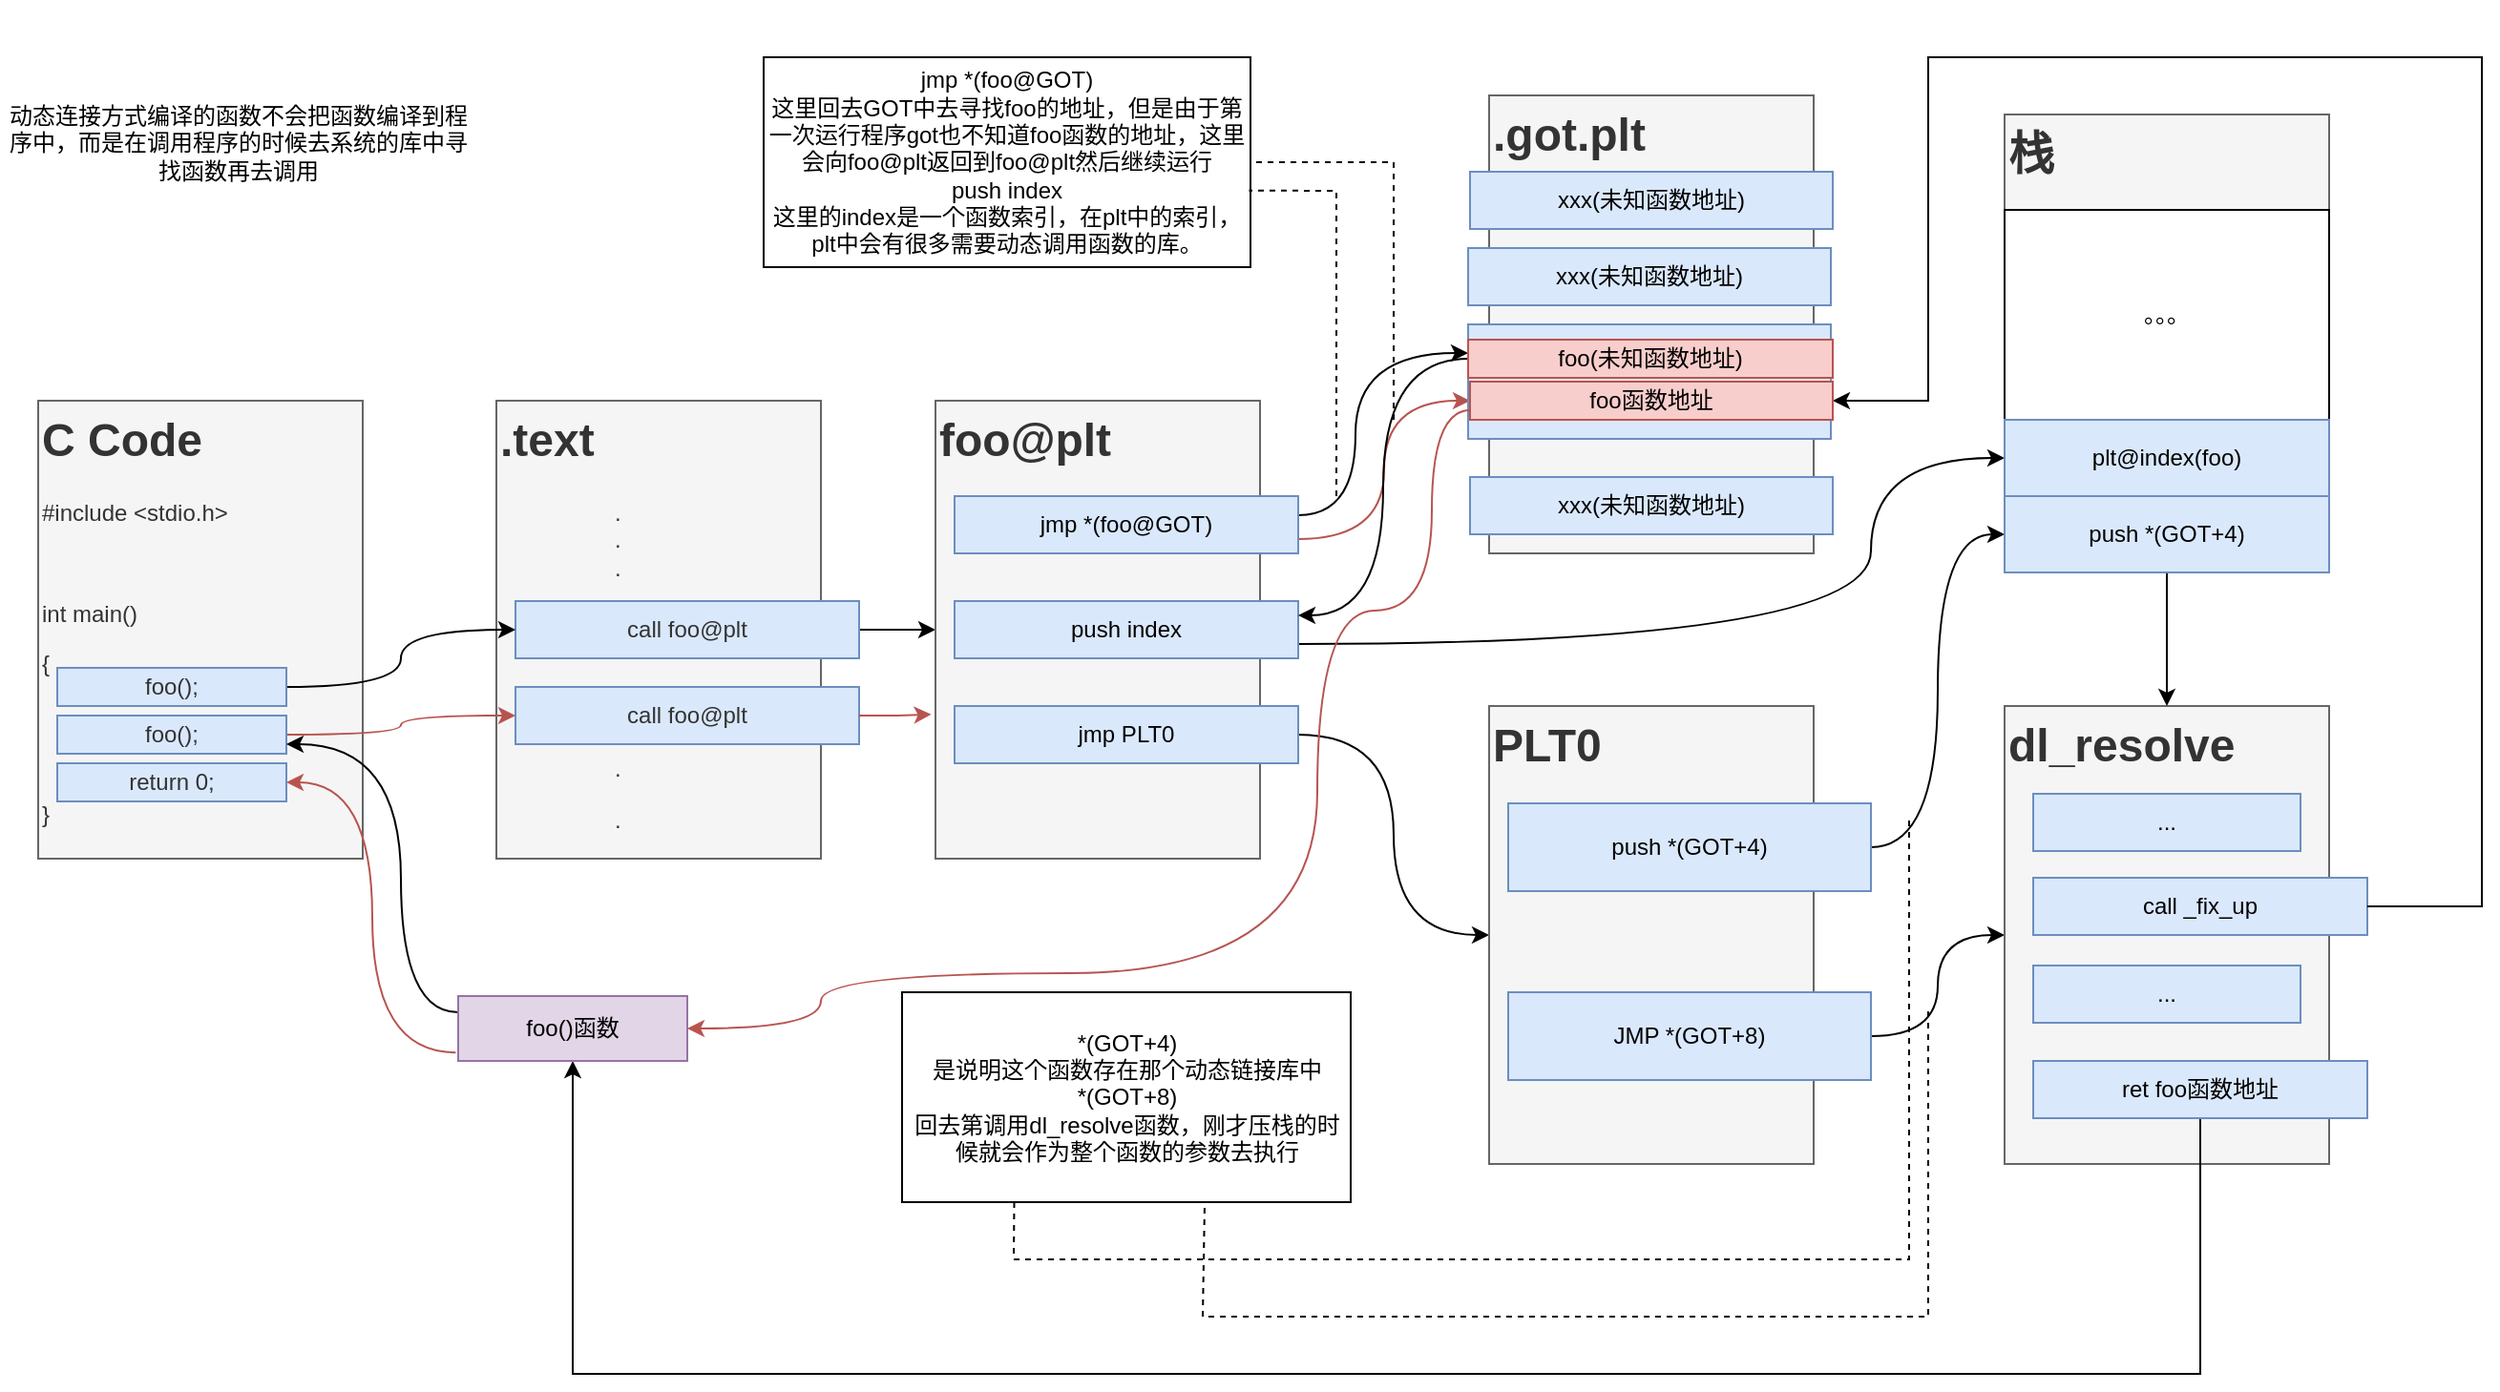 <mxfile version="24.4.14" type="github">
  <diagram name="第 1 页" id="LuNgCgWri-KAHv8O1pj3">
    <mxGraphModel dx="1674" dy="2066" grid="1" gridSize="10" guides="1" tooltips="1" connect="1" arrows="1" fold="1" page="1" pageScale="1" pageWidth="1169" pageHeight="827" math="0" shadow="0">
      <root>
        <mxCell id="0" />
        <mxCell id="1" parent="0" />
        <mxCell id="p3Bx9ZSzsentPg8xmIyn-3" value="&lt;h1 style=&quot;margin-top: 0px;&quot;&gt;C Code&lt;/h1&gt;&lt;p&gt;#include &amp;lt;stdio.h&amp;gt;&lt;/p&gt;&lt;p&gt;&lt;br&gt;&lt;/p&gt;&lt;p&gt;int main()&lt;/p&gt;&lt;p&gt;{&lt;/p&gt;&lt;p&gt;&lt;span style=&quot;background-color: initial;&quot;&gt;&lt;br&gt;&lt;/span&gt;&lt;/p&gt;&lt;p&gt;&lt;span style=&quot;background-color: initial;&quot;&gt;&lt;br&gt;&lt;/span&gt;&lt;/p&gt;&lt;p&gt;&lt;span style=&quot;background-color: initial;&quot;&gt;}&lt;/span&gt;&lt;br&gt;&lt;/p&gt;" style="text;html=1;whiteSpace=wrap;overflow=hidden;rounded=0;fillColor=#f5f5f5;fontColor=#333333;strokeColor=#666666;" vertex="1" parent="1">
          <mxGeometry x="230" y="180" width="170" height="240" as="geometry" />
        </mxCell>
        <mxCell id="p3Bx9ZSzsentPg8xmIyn-4" value="动态连接方式编译的函数不会把函数编译到程序中，而是在调用程序的时候去系统的库中寻找函数再去调用" style="text;html=1;align=center;verticalAlign=middle;whiteSpace=wrap;rounded=0;" vertex="1" parent="1">
          <mxGeometry x="210" y="-30" width="250" height="150" as="geometry" />
        </mxCell>
        <mxCell id="p3Bx9ZSzsentPg8xmIyn-7" value="&lt;h1 style=&quot;margin-top: 0px;&quot;&gt;.text&lt;/h1&gt;&lt;div&gt;&amp;nbsp; &amp;nbsp; &amp;nbsp;&amp;nbsp;&lt;span style=&quot;background-color: initial;&quot;&gt;&amp;nbsp; &amp;nbsp; &amp;nbsp;&lt;/span&gt;&lt;span style=&quot;background-color: initial;&quot;&gt;&amp;nbsp;&lt;/span&gt;&lt;span style=&quot;background-color: initial;&quot;&gt;&amp;nbsp; &amp;nbsp; &amp;nbsp;&lt;/span&gt;&lt;span style=&quot;background-color: initial;&quot;&gt;&amp;nbsp;&lt;/span&gt;&lt;span style=&quot;background-color: initial;&quot;&gt;.&lt;/span&gt;&lt;/div&gt;&lt;div&gt;&amp;nbsp; &amp;nbsp; &amp;nbsp;&amp;nbsp;&lt;span style=&quot;background-color: initial;&quot;&gt;&amp;nbsp; &amp;nbsp; &amp;nbsp;&lt;/span&gt;&lt;span style=&quot;background-color: initial;&quot;&gt;&amp;nbsp; &amp;nbsp; &amp;nbsp;&lt;/span&gt;&lt;span style=&quot;background-color: initial;&quot;&gt;&amp;nbsp;&lt;/span&gt;&lt;span style=&quot;background-color: initial;&quot;&gt;&amp;nbsp;&lt;/span&gt;&lt;span style=&quot;background-color: initial;&quot;&gt;.&lt;/span&gt;&lt;/div&gt;&lt;div&gt;&lt;span style=&quot;background-color: initial;&quot;&gt;&amp;nbsp; &amp;nbsp; &amp;nbsp;&lt;/span&gt;&lt;span style=&quot;background-color: initial;&quot;&gt;&amp;nbsp;&lt;/span&gt;&lt;span style=&quot;background-color: initial;&quot;&gt;&amp;nbsp; &amp;nbsp; &amp;nbsp;&lt;/span&gt;&lt;span style=&quot;background-color: initial;&quot;&gt;&amp;nbsp;&lt;/span&gt;&lt;span style=&quot;background-color: initial;&quot;&gt;&amp;nbsp; &amp;nbsp; &amp;nbsp;&lt;/span&gt;&lt;span style=&quot;background-color: initial;&quot;&gt;&amp;nbsp;&lt;/span&gt;&lt;span style=&quot;background-color: initial;&quot;&gt;.&lt;/span&gt;&lt;/div&gt;&lt;p&gt;&lt;span style=&quot;background-color: initial;&quot;&gt;&amp;nbsp; &amp;nbsp; &amp;nbsp;&lt;/span&gt;&lt;span style=&quot;background-color: initial;&quot;&gt;&amp;nbsp;&lt;/span&gt;&lt;span style=&quot;background-color: initial;&quot;&gt;&amp;nbsp; &amp;nbsp; &amp;nbsp;&lt;/span&gt;&lt;span style=&quot;background-color: initial;&quot;&gt;&amp;nbsp;&lt;/span&gt;&lt;span style=&quot;background-color: initial;&quot;&gt;&amp;nbsp; &amp;nbsp; &amp;nbsp;&lt;/span&gt;&lt;span style=&quot;background-color: initial;&quot;&gt;&amp;nbsp;&lt;/span&gt;&lt;span style=&quot;background-color: initial;&quot;&gt;.&lt;/span&gt;&lt;br&gt;&lt;/p&gt;&lt;p&gt;&lt;span style=&quot;background-color: initial;&quot;&gt;&amp;nbsp; &amp;nbsp; &amp;nbsp;&lt;/span&gt;&lt;span style=&quot;background-color: initial;&quot;&gt;&amp;nbsp; &amp;nbsp; &amp;nbsp;&lt;/span&gt;&lt;span style=&quot;background-color: initial;&quot;&gt;&amp;nbsp;&lt;/span&gt;&lt;span style=&quot;background-color: initial;&quot;&gt;&amp;nbsp;&lt;/span&gt;&lt;span style=&quot;background-color: initial;&quot;&gt;&amp;nbsp; &amp;nbsp; &amp;nbsp;&lt;/span&gt;&lt;/p&gt;&lt;p&gt;&lt;span style=&quot;background-color: initial;&quot;&gt;&lt;br&gt;&lt;/span&gt;&lt;/p&gt;&lt;p&gt;&lt;span style=&quot;background-color: initial;&quot;&gt;&amp;nbsp; &amp;nbsp;&lt;span style=&quot;white-space: pre;&quot;&gt;&#x9;&lt;/span&gt;&lt;span style=&quot;white-space: pre;&quot;&gt;&#x9;&lt;/span&gt;&amp;nbsp;&amp;nbsp;&lt;/span&gt;&lt;span style=&quot;background-color: initial;&quot;&gt;.&lt;/span&gt;&lt;/p&gt;&lt;p&gt;&lt;span style=&quot;background-color: initial;&quot;&gt;&amp;nbsp; &amp;nbsp; &amp;nbsp;&lt;/span&gt;&lt;span style=&quot;background-color: initial;&quot;&gt;&amp;nbsp;&lt;/span&gt;&lt;span style=&quot;background-color: initial;&quot;&gt;&amp;nbsp; &amp;nbsp; &amp;nbsp;&lt;/span&gt;&lt;span style=&quot;background-color: initial;&quot;&gt;&amp;nbsp;&lt;/span&gt;&lt;span style=&quot;background-color: initial;&quot;&gt;&amp;nbsp; &amp;nbsp; &amp;nbsp;&lt;/span&gt;&lt;span style=&quot;background-color: initial;&quot;&gt;&amp;nbsp;&lt;/span&gt;&lt;span style=&quot;background-color: initial;&quot;&gt;.&lt;/span&gt;&lt;/p&gt;" style="text;html=1;whiteSpace=wrap;overflow=hidden;rounded=0;fillColor=#f5f5f5;fontColor=#333333;strokeColor=#666666;" vertex="1" parent="1">
          <mxGeometry x="470" y="180" width="170" height="240" as="geometry" />
        </mxCell>
        <mxCell id="p3Bx9ZSzsentPg8xmIyn-21" style="edgeStyle=orthogonalEdgeStyle;rounded=0;orthogonalLoop=1;jettySize=auto;html=1;entryX=0;entryY=0.5;entryDx=0;entryDy=0;" edge="1" parent="1" source="p3Bx9ZSzsentPg8xmIyn-9" target="p3Bx9ZSzsentPg8xmIyn-15">
          <mxGeometry relative="1" as="geometry" />
        </mxCell>
        <mxCell id="p3Bx9ZSzsentPg8xmIyn-9" value="&lt;p style=&quot;color: rgb(51, 51, 51); text-align: left;&quot;&gt;&lt;span style=&quot;background-color: initial;&quot;&gt;call foo@plt&lt;/span&gt;&lt;/p&gt;" style="rounded=0;whiteSpace=wrap;html=1;fillColor=#dae8fc;strokeColor=#6c8ebf;" vertex="1" parent="1">
          <mxGeometry x="480" y="285" width="180" height="30" as="geometry" />
        </mxCell>
        <mxCell id="p3Bx9ZSzsentPg8xmIyn-15" value="&lt;h1 style=&quot;margin-top: 0px;&quot;&gt;foo@plt&amp;nbsp; &amp;nbsp; &amp;nbsp;&amp;nbsp;&lt;span style=&quot;background-color: initial; font-size: 12px; font-weight: normal;&quot;&gt;&amp;nbsp; &amp;nbsp; &amp;nbsp;&lt;/span&gt;&lt;span style=&quot;background-color: initial; font-size: 12px; font-weight: normal;&quot;&gt;&amp;nbsp;&lt;/span&gt;&lt;span style=&quot;background-color: initial; font-size: 12px; font-weight: normal;&quot;&gt;&amp;nbsp; &amp;nbsp;&lt;/span&gt;&lt;/h1&gt;&lt;div&gt;&lt;br&gt;&lt;/div&gt;" style="text;html=1;whiteSpace=wrap;overflow=hidden;rounded=0;fillColor=#f5f5f5;fontColor=#333333;strokeColor=#666666;" vertex="1" parent="1">
          <mxGeometry x="700" y="180" width="170" height="240" as="geometry" />
        </mxCell>
        <mxCell id="p3Bx9ZSzsentPg8xmIyn-44" style="edgeStyle=orthogonalEdgeStyle;rounded=0;orthogonalLoop=1;jettySize=auto;html=1;entryX=0;entryY=0.25;entryDx=0;entryDy=0;curved=1;" edge="1" parent="1" source="p3Bx9ZSzsentPg8xmIyn-23" target="p3Bx9ZSzsentPg8xmIyn-31">
          <mxGeometry relative="1" as="geometry">
            <Array as="points">
              <mxPoint x="920" y="240" />
              <mxPoint x="920" y="155" />
            </Array>
          </mxGeometry>
        </mxCell>
        <mxCell id="p3Bx9ZSzsentPg8xmIyn-105" style="edgeStyle=orthogonalEdgeStyle;rounded=0;orthogonalLoop=1;jettySize=auto;html=1;exitX=1;exitY=0.75;exitDx=0;exitDy=0;entryX=0;entryY=0.5;entryDx=0;entryDy=0;curved=1;fillColor=#f8cecc;strokeColor=#b85450;" edge="1" parent="1" source="p3Bx9ZSzsentPg8xmIyn-23" target="p3Bx9ZSzsentPg8xmIyn-93">
          <mxGeometry relative="1" as="geometry" />
        </mxCell>
        <mxCell id="p3Bx9ZSzsentPg8xmIyn-23" value="jmp *(foo@GOT)" style="rounded=0;whiteSpace=wrap;html=1;fillColor=#dae8fc;strokeColor=#6c8ebf;" vertex="1" parent="1">
          <mxGeometry x="710" y="230" width="180" height="30" as="geometry" />
        </mxCell>
        <mxCell id="p3Bx9ZSzsentPg8xmIyn-81" style="edgeStyle=orthogonalEdgeStyle;rounded=0;orthogonalLoop=1;jettySize=auto;html=1;exitX=1;exitY=0.75;exitDx=0;exitDy=0;entryX=0;entryY=0.5;entryDx=0;entryDy=0;curved=1;" edge="1" parent="1" source="p3Bx9ZSzsentPg8xmIyn-24" target="p3Bx9ZSzsentPg8xmIyn-76">
          <mxGeometry relative="1" as="geometry">
            <Array as="points">
              <mxPoint x="1190" y="307" />
              <mxPoint x="1190" y="210" />
            </Array>
          </mxGeometry>
        </mxCell>
        <mxCell id="p3Bx9ZSzsentPg8xmIyn-24" value="push index" style="rounded=0;whiteSpace=wrap;html=1;fillColor=#dae8fc;strokeColor=#6c8ebf;" vertex="1" parent="1">
          <mxGeometry x="710" y="285" width="180" height="30" as="geometry" />
        </mxCell>
        <mxCell id="p3Bx9ZSzsentPg8xmIyn-59" style="edgeStyle=orthogonalEdgeStyle;rounded=0;orthogonalLoop=1;jettySize=auto;html=1;entryX=0;entryY=0.5;entryDx=0;entryDy=0;curved=1;" edge="1" parent="1" source="p3Bx9ZSzsentPg8xmIyn-25" target="p3Bx9ZSzsentPg8xmIyn-27">
          <mxGeometry relative="1" as="geometry" />
        </mxCell>
        <mxCell id="p3Bx9ZSzsentPg8xmIyn-25" value="jmp PLT0" style="rounded=0;whiteSpace=wrap;html=1;fillColor=#dae8fc;strokeColor=#6c8ebf;" vertex="1" parent="1">
          <mxGeometry x="710" y="340" width="180" height="30" as="geometry" />
        </mxCell>
        <mxCell id="p3Bx9ZSzsentPg8xmIyn-26" value="&lt;h1 style=&quot;margin-top: 0px;&quot;&gt;.got.plt&lt;/h1&gt;&lt;div&gt;&lt;br&gt;&lt;/div&gt;" style="text;html=1;whiteSpace=wrap;overflow=hidden;rounded=0;fillColor=#f5f5f5;fontColor=#333333;strokeColor=#666666;" vertex="1" parent="1">
          <mxGeometry x="990" y="20" width="170" height="240" as="geometry" />
        </mxCell>
        <mxCell id="p3Bx9ZSzsentPg8xmIyn-27" value="&lt;h1 style=&quot;margin-top: 0px;&quot;&gt;PLT0&lt;/h1&gt;&lt;div&gt;&lt;br&gt;&lt;/div&gt;" style="text;html=1;whiteSpace=wrap;overflow=hidden;rounded=0;fillColor=#f5f5f5;fontColor=#333333;strokeColor=#666666;" vertex="1" parent="1">
          <mxGeometry x="990" y="340" width="170" height="240" as="geometry" />
        </mxCell>
        <mxCell id="p3Bx9ZSzsentPg8xmIyn-30" value="xxx(未知函数地址)" style="rounded=0;whiteSpace=wrap;html=1;fillColor=#dae8fc;strokeColor=#6c8ebf;" vertex="1" parent="1">
          <mxGeometry x="980" y="60" width="190" height="30" as="geometry" />
        </mxCell>
        <mxCell id="p3Bx9ZSzsentPg8xmIyn-79" style="edgeStyle=orthogonalEdgeStyle;rounded=0;orthogonalLoop=1;jettySize=auto;html=1;exitX=0;exitY=0.5;exitDx=0;exitDy=0;entryX=1;entryY=0.25;entryDx=0;entryDy=0;curved=1;" edge="1" parent="1" source="p3Bx9ZSzsentPg8xmIyn-94" target="p3Bx9ZSzsentPg8xmIyn-24">
          <mxGeometry relative="1" as="geometry" />
        </mxCell>
        <mxCell id="p3Bx9ZSzsentPg8xmIyn-31" value="" style="rounded=0;whiteSpace=wrap;html=1;fillColor=#dae8fc;strokeColor=#6c8ebf;" vertex="1" parent="1">
          <mxGeometry x="979" y="140" width="190" height="60" as="geometry" />
        </mxCell>
        <mxCell id="p3Bx9ZSzsentPg8xmIyn-32" value="xxx(未知函数地址)" style="rounded=0;whiteSpace=wrap;html=1;fillColor=#dae8fc;strokeColor=#6c8ebf;" vertex="1" parent="1">
          <mxGeometry x="979" y="100" width="190" height="30" as="geometry" />
        </mxCell>
        <mxCell id="p3Bx9ZSzsentPg8xmIyn-34" value="xxx(未知函数地址)" style="rounded=0;whiteSpace=wrap;html=1;fillColor=#dae8fc;strokeColor=#6c8ebf;" vertex="1" parent="1">
          <mxGeometry x="980" y="220" width="190" height="30" as="geometry" />
        </mxCell>
        <mxCell id="p3Bx9ZSzsentPg8xmIyn-47" value="jmp *(foo@GOT)&lt;div&gt;这里回去GOT中去寻找foo的地址，但是由于第一次运行程序got也不知道foo函数的地址，这里会向foo@plt返回到foo@plt然后继续运行&lt;br&gt;push index&lt;/div&gt;&lt;div&gt;这里的index是一个函数索引，在plt中的索引，plt中会有很多需要动态调用函数的库。&lt;/div&gt;" style="rounded=0;whiteSpace=wrap;html=1;" vertex="1" parent="1">
          <mxGeometry x="610" width="255" height="110" as="geometry" />
        </mxCell>
        <mxCell id="p3Bx9ZSzsentPg8xmIyn-51" value="" style="endArrow=none;dashed=1;html=1;rounded=0;entryX=1;entryY=0.5;entryDx=0;entryDy=0;" edge="1" parent="1" target="p3Bx9ZSzsentPg8xmIyn-47">
          <mxGeometry width="50" height="50" relative="1" as="geometry">
            <mxPoint x="940" y="190" as="sourcePoint" />
            <mxPoint x="960" y="50" as="targetPoint" />
            <Array as="points">
              <mxPoint x="940" y="140" />
              <mxPoint x="940" y="55" />
            </Array>
          </mxGeometry>
        </mxCell>
        <mxCell id="p3Bx9ZSzsentPg8xmIyn-52" value="" style="endArrow=none;dashed=1;html=1;rounded=0;entryX=0.997;entryY=0.635;entryDx=0;entryDy=0;entryPerimeter=0;" edge="1" parent="1" target="p3Bx9ZSzsentPg8xmIyn-47">
          <mxGeometry width="50" height="50" relative="1" as="geometry">
            <mxPoint x="910" y="230" as="sourcePoint" />
            <mxPoint x="860" y="70" as="targetPoint" />
            <Array as="points">
              <mxPoint x="910" y="200" />
              <mxPoint x="910" y="150" />
              <mxPoint x="910" y="70" />
            </Array>
          </mxGeometry>
        </mxCell>
        <mxCell id="p3Bx9ZSzsentPg8xmIyn-82" style="edgeStyle=orthogonalEdgeStyle;rounded=0;orthogonalLoop=1;jettySize=auto;html=1;entryX=0;entryY=0.5;entryDx=0;entryDy=0;curved=1;" edge="1" parent="1" source="p3Bx9ZSzsentPg8xmIyn-56" target="p3Bx9ZSzsentPg8xmIyn-77">
          <mxGeometry relative="1" as="geometry" />
        </mxCell>
        <mxCell id="p3Bx9ZSzsentPg8xmIyn-56" value="push *(GOT+4)" style="rounded=0;whiteSpace=wrap;html=1;fillColor=#dae8fc;strokeColor=#6c8ebf;" vertex="1" parent="1">
          <mxGeometry x="1000" y="391" width="190" height="46" as="geometry" />
        </mxCell>
        <mxCell id="p3Bx9ZSzsentPg8xmIyn-67" style="edgeStyle=orthogonalEdgeStyle;rounded=0;orthogonalLoop=1;jettySize=auto;html=1;curved=1;" edge="1" parent="1" source="p3Bx9ZSzsentPg8xmIyn-57" target="p3Bx9ZSzsentPg8xmIyn-61">
          <mxGeometry relative="1" as="geometry" />
        </mxCell>
        <mxCell id="p3Bx9ZSzsentPg8xmIyn-57" value="JMP *(GOT+8)" style="rounded=0;whiteSpace=wrap;html=1;fillColor=#dae8fc;strokeColor=#6c8ebf;" vertex="1" parent="1">
          <mxGeometry x="1000" y="490" width="190" height="46" as="geometry" />
        </mxCell>
        <mxCell id="p3Bx9ZSzsentPg8xmIyn-61" value="&lt;h1 style=&quot;margin-top: 0px;&quot;&gt;dl_resolve&lt;/h1&gt;&lt;div&gt;&lt;br&gt;&lt;/div&gt;" style="text;html=1;whiteSpace=wrap;overflow=hidden;rounded=0;fillColor=#f5f5f5;fontColor=#333333;strokeColor=#666666;" vertex="1" parent="1">
          <mxGeometry x="1260" y="340" width="170" height="240" as="geometry" />
        </mxCell>
        <mxCell id="p3Bx9ZSzsentPg8xmIyn-62" value="..." style="rounded=0;whiteSpace=wrap;html=1;fillColor=#dae8fc;strokeColor=#6c8ebf;" vertex="1" parent="1">
          <mxGeometry x="1275" y="386" width="140" height="30" as="geometry" />
        </mxCell>
        <mxCell id="p3Bx9ZSzsentPg8xmIyn-63" value="call _fix_up" style="rounded=0;whiteSpace=wrap;html=1;fillColor=#dae8fc;strokeColor=#6c8ebf;" vertex="1" parent="1">
          <mxGeometry x="1275" y="430" width="175" height="30" as="geometry" />
        </mxCell>
        <mxCell id="p3Bx9ZSzsentPg8xmIyn-92" style="edgeStyle=orthogonalEdgeStyle;rounded=0;orthogonalLoop=1;jettySize=auto;html=1;entryX=1;entryY=0.5;entryDx=0;entryDy=0;exitX=1;exitY=0.5;exitDx=0;exitDy=0;" edge="1" parent="1" source="p3Bx9ZSzsentPg8xmIyn-63" target="p3Bx9ZSzsentPg8xmIyn-93">
          <mxGeometry relative="1" as="geometry">
            <mxPoint x="1169" y="200" as="targetPoint" />
            <Array as="points">
              <mxPoint x="1510" y="445" />
              <mxPoint x="1510" />
              <mxPoint x="1220" />
              <mxPoint x="1220" y="180" />
            </Array>
          </mxGeometry>
        </mxCell>
        <mxCell id="p3Bx9ZSzsentPg8xmIyn-112" style="edgeStyle=orthogonalEdgeStyle;rounded=0;orthogonalLoop=1;jettySize=auto;html=1;entryX=0.5;entryY=1;entryDx=0;entryDy=0;" edge="1" parent="1" source="p3Bx9ZSzsentPg8xmIyn-64" target="p3Bx9ZSzsentPg8xmIyn-106">
          <mxGeometry relative="1" as="geometry">
            <Array as="points">
              <mxPoint x="1363" y="690" />
              <mxPoint x="510" y="690" />
            </Array>
          </mxGeometry>
        </mxCell>
        <mxCell id="p3Bx9ZSzsentPg8xmIyn-64" value="ret foo函数地址" style="rounded=0;whiteSpace=wrap;html=1;fillColor=#dae8fc;strokeColor=#6c8ebf;" vertex="1" parent="1">
          <mxGeometry x="1275" y="526" width="175" height="30" as="geometry" />
        </mxCell>
        <mxCell id="p3Bx9ZSzsentPg8xmIyn-65" value="..." style="rounded=0;whiteSpace=wrap;html=1;fillColor=#dae8fc;strokeColor=#6c8ebf;" vertex="1" parent="1">
          <mxGeometry x="1275" y="476" width="140" height="30" as="geometry" />
        </mxCell>
        <mxCell id="p3Bx9ZSzsentPg8xmIyn-70" value="&lt;h1 style=&quot;margin-top: 0px;&quot;&gt;栈&lt;/h1&gt;" style="text;html=1;whiteSpace=wrap;overflow=hidden;rounded=0;fillColor=#f5f5f5;fontColor=#333333;strokeColor=#666666;" vertex="1" parent="1">
          <mxGeometry x="1260" y="30" width="170" height="240" as="geometry" />
        </mxCell>
        <mxCell id="p3Bx9ZSzsentPg8xmIyn-75" value="。。。" style="rounded=0;whiteSpace=wrap;html=1;" vertex="1" parent="1">
          <mxGeometry x="1260" y="80" width="170" height="110" as="geometry" />
        </mxCell>
        <mxCell id="p3Bx9ZSzsentPg8xmIyn-76" value="plt@index(foo)" style="rounded=0;whiteSpace=wrap;html=1;fillColor=#dae8fc;strokeColor=#6c8ebf;" vertex="1" parent="1">
          <mxGeometry x="1260" y="190" width="170" height="40" as="geometry" />
        </mxCell>
        <mxCell id="p3Bx9ZSzsentPg8xmIyn-91" style="edgeStyle=orthogonalEdgeStyle;rounded=0;orthogonalLoop=1;jettySize=auto;html=1;" edge="1" parent="1" source="p3Bx9ZSzsentPg8xmIyn-77" target="p3Bx9ZSzsentPg8xmIyn-61">
          <mxGeometry relative="1" as="geometry" />
        </mxCell>
        <mxCell id="p3Bx9ZSzsentPg8xmIyn-77" value="push *(GOT+4)" style="rounded=0;whiteSpace=wrap;html=1;fillColor=#dae8fc;strokeColor=#6c8ebf;" vertex="1" parent="1">
          <mxGeometry x="1260" y="230" width="170" height="40" as="geometry" />
        </mxCell>
        <mxCell id="p3Bx9ZSzsentPg8xmIyn-84" value="*(GOT+4)&lt;div&gt;是说明这个函数存在那个动态链接库中&lt;/div&gt;&lt;div&gt;*(GOT+8)&lt;br&gt;回去第调用dl_resolve函数，刚才压栈的时候就会作为整个函数的参数去执行&lt;/div&gt;" style="rounded=0;whiteSpace=wrap;html=1;" vertex="1" parent="1">
          <mxGeometry x="682.5" y="490" width="235" height="110" as="geometry" />
        </mxCell>
        <mxCell id="p3Bx9ZSzsentPg8xmIyn-89" value="" style="endArrow=none;dashed=1;html=1;rounded=0;entryX=0.25;entryY=1;entryDx=0;entryDy=0;" edge="1" parent="1" target="p3Bx9ZSzsentPg8xmIyn-84">
          <mxGeometry width="50" height="50" relative="1" as="geometry">
            <mxPoint x="1210" y="400" as="sourcePoint" />
            <mxPoint x="850" y="630" as="targetPoint" />
            <Array as="points">
              <mxPoint x="1210" y="630" />
              <mxPoint x="1110" y="630" />
              <mxPoint x="980" y="630" />
              <mxPoint x="741" y="630" />
            </Array>
          </mxGeometry>
        </mxCell>
        <mxCell id="p3Bx9ZSzsentPg8xmIyn-90" value="" style="endArrow=none;dashed=1;html=1;rounded=0;entryX=0.25;entryY=1;entryDx=0;entryDy=0;" edge="1" parent="1">
          <mxGeometry width="50" height="50" relative="1" as="geometry">
            <mxPoint x="1220" y="500" as="sourcePoint" />
            <mxPoint x="841" y="601" as="targetPoint" />
            <Array as="points">
              <mxPoint x="1220" y="660" />
              <mxPoint x="1070" y="660" />
              <mxPoint x="840" y="660" />
            </Array>
          </mxGeometry>
        </mxCell>
        <mxCell id="p3Bx9ZSzsentPg8xmIyn-108" style="edgeStyle=orthogonalEdgeStyle;rounded=0;orthogonalLoop=1;jettySize=auto;html=1;exitX=0;exitY=0.75;exitDx=0;exitDy=0;entryX=1;entryY=0.5;entryDx=0;entryDy=0;curved=1;fillColor=#f8cecc;strokeColor=#b85450;" edge="1" parent="1" source="p3Bx9ZSzsentPg8xmIyn-93" target="p3Bx9ZSzsentPg8xmIyn-106">
          <mxGeometry relative="1" as="geometry">
            <Array as="points">
              <mxPoint x="960" y="185" />
              <mxPoint x="960" y="290" />
              <mxPoint x="900" y="290" />
              <mxPoint x="900" y="480" />
              <mxPoint x="640" y="480" />
              <mxPoint x="640" y="509" />
            </Array>
          </mxGeometry>
        </mxCell>
        <mxCell id="p3Bx9ZSzsentPg8xmIyn-93" value="foo函数地址" style="rounded=0;whiteSpace=wrap;html=1;fillColor=#f8cecc;strokeColor=#b85450;" vertex="1" parent="1">
          <mxGeometry x="980" y="170" width="190" height="20" as="geometry" />
        </mxCell>
        <mxCell id="p3Bx9ZSzsentPg8xmIyn-94" value="foo(未知函数地址)" style="rounded=0;whiteSpace=wrap;html=1;fillColor=#f8cecc;strokeColor=#b85450;" vertex="1" parent="1">
          <mxGeometry x="979" y="148" width="191" height="20" as="geometry" />
        </mxCell>
        <mxCell id="p3Bx9ZSzsentPg8xmIyn-97" value="&lt;p style=&quot;color: rgb(51, 51, 51); text-align: left;&quot;&gt;&lt;span style=&quot;background-color: initial;&quot;&gt;call foo@plt&lt;/span&gt;&lt;/p&gt;" style="rounded=0;whiteSpace=wrap;html=1;fillColor=#dae8fc;strokeColor=#6c8ebf;" vertex="1" parent="1">
          <mxGeometry x="480" y="330" width="180" height="30" as="geometry" />
        </mxCell>
        <mxCell id="p3Bx9ZSzsentPg8xmIyn-101" style="edgeStyle=orthogonalEdgeStyle;rounded=0;orthogonalLoop=1;jettySize=auto;html=1;entryX=0;entryY=0.5;entryDx=0;entryDy=0;curved=1;" edge="1" parent="1" source="p3Bx9ZSzsentPg8xmIyn-98" target="p3Bx9ZSzsentPg8xmIyn-9">
          <mxGeometry relative="1" as="geometry" />
        </mxCell>
        <mxCell id="p3Bx9ZSzsentPg8xmIyn-98" value="&lt;p style=&quot;color: rgb(51, 51, 51); text-align: left;&quot;&gt;foo();&lt;/p&gt;" style="rounded=0;whiteSpace=wrap;html=1;fillColor=#dae8fc;strokeColor=#6c8ebf;" vertex="1" parent="1">
          <mxGeometry x="240" y="320" width="120" height="20" as="geometry" />
        </mxCell>
        <mxCell id="p3Bx9ZSzsentPg8xmIyn-102" style="edgeStyle=orthogonalEdgeStyle;rounded=0;orthogonalLoop=1;jettySize=auto;html=1;entryX=0;entryY=0.5;entryDx=0;entryDy=0;curved=1;fillColor=#f8cecc;strokeColor=#b85450;" edge="1" parent="1" source="p3Bx9ZSzsentPg8xmIyn-99" target="p3Bx9ZSzsentPg8xmIyn-97">
          <mxGeometry relative="1" as="geometry" />
        </mxCell>
        <mxCell id="p3Bx9ZSzsentPg8xmIyn-99" value="&lt;p style=&quot;color: rgb(51, 51, 51); text-align: left;&quot;&gt;foo();&lt;/p&gt;" style="rounded=0;whiteSpace=wrap;html=1;fillColor=#dae8fc;strokeColor=#6c8ebf;" vertex="1" parent="1">
          <mxGeometry x="240" y="345" width="120" height="20" as="geometry" />
        </mxCell>
        <mxCell id="p3Bx9ZSzsentPg8xmIyn-104" style="edgeStyle=orthogonalEdgeStyle;rounded=0;orthogonalLoop=1;jettySize=auto;html=1;entryX=-0.013;entryY=0.685;entryDx=0;entryDy=0;entryPerimeter=0;fillColor=#f8cecc;strokeColor=#b85450;" edge="1" parent="1" source="p3Bx9ZSzsentPg8xmIyn-97" target="p3Bx9ZSzsentPg8xmIyn-15">
          <mxGeometry relative="1" as="geometry" />
        </mxCell>
        <mxCell id="p3Bx9ZSzsentPg8xmIyn-111" style="edgeStyle=orthogonalEdgeStyle;rounded=0;orthogonalLoop=1;jettySize=auto;html=1;entryX=1;entryY=0.5;entryDx=0;entryDy=0;fillColor=#f8cecc;strokeColor=#b85450;curved=1;exitX=-0.011;exitY=0.87;exitDx=0;exitDy=0;exitPerimeter=0;" edge="1" parent="1" source="p3Bx9ZSzsentPg8xmIyn-106" target="p3Bx9ZSzsentPg8xmIyn-110">
          <mxGeometry relative="1" as="geometry" />
        </mxCell>
        <mxCell id="p3Bx9ZSzsentPg8xmIyn-114" style="edgeStyle=orthogonalEdgeStyle;rounded=0;orthogonalLoop=1;jettySize=auto;html=1;exitX=0;exitY=0.25;exitDx=0;exitDy=0;entryX=1;entryY=0.75;entryDx=0;entryDy=0;curved=1;" edge="1" parent="1" source="p3Bx9ZSzsentPg8xmIyn-106" target="p3Bx9ZSzsentPg8xmIyn-99">
          <mxGeometry relative="1" as="geometry">
            <Array as="points">
              <mxPoint x="420" y="500" />
              <mxPoint x="420" y="360" />
            </Array>
          </mxGeometry>
        </mxCell>
        <mxCell id="p3Bx9ZSzsentPg8xmIyn-106" value="foo()函数" style="rounded=0;whiteSpace=wrap;html=1;fillColor=#e1d5e7;strokeColor=#9673a6;" vertex="1" parent="1">
          <mxGeometry x="450" y="492" width="120" height="34" as="geometry" />
        </mxCell>
        <mxCell id="p3Bx9ZSzsentPg8xmIyn-110" value="&lt;p style=&quot;color: rgb(51, 51, 51); text-align: left;&quot;&gt;return 0;&lt;/p&gt;" style="rounded=0;whiteSpace=wrap;html=1;fillColor=#dae8fc;strokeColor=#6c8ebf;" vertex="1" parent="1">
          <mxGeometry x="240" y="370" width="120" height="20" as="geometry" />
        </mxCell>
      </root>
    </mxGraphModel>
  </diagram>
</mxfile>
